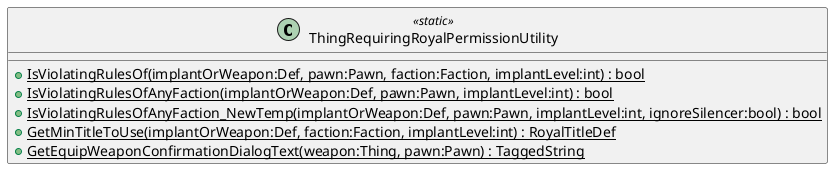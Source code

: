 @startuml
class ThingRequiringRoyalPermissionUtility <<static>> {
    + {static} IsViolatingRulesOf(implantOrWeapon:Def, pawn:Pawn, faction:Faction, implantLevel:int) : bool
    + {static} IsViolatingRulesOfAnyFaction(implantOrWeapon:Def, pawn:Pawn, implantLevel:int) : bool
    + {static} IsViolatingRulesOfAnyFaction_NewTemp(implantOrWeapon:Def, pawn:Pawn, implantLevel:int, ignoreSilencer:bool) : bool
    + {static} GetMinTitleToUse(implantOrWeapon:Def, faction:Faction, implantLevel:int) : RoyalTitleDef
    + {static} GetEquipWeaponConfirmationDialogText(weapon:Thing, pawn:Pawn) : TaggedString
}
@enduml
